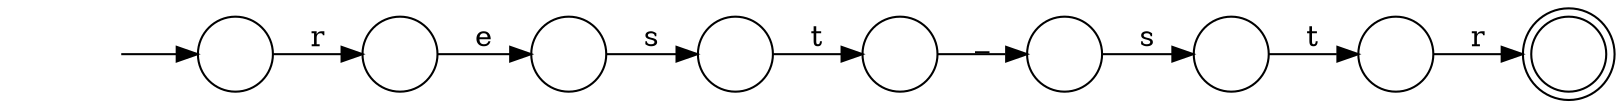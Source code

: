 digraph Automaton {
  rankdir = LR;
  0 [shape=circle,label=""];
  initial [shape=plaintext,label=""];
  initial -> 0
  0 -> 3 [label="r"]
  1 [shape=circle,label=""];
  1 -> 8 [label="s"]
  2 [shape=circle,label=""];
  2 -> 4 [label="s"]
  3 [shape=circle,label=""];
  3 -> 1 [label="e"]
  4 [shape=circle,label=""];
  4 -> 6 [label="t"]
  5 [shape=doublecircle,label=""];
  6 [shape=circle,label=""];
  6 -> 5 [label="r"]
  7 [shape=circle,label=""];
  7 -> 2 [label="_"]
  8 [shape=circle,label=""];
  8 -> 7 [label="t"]
}
